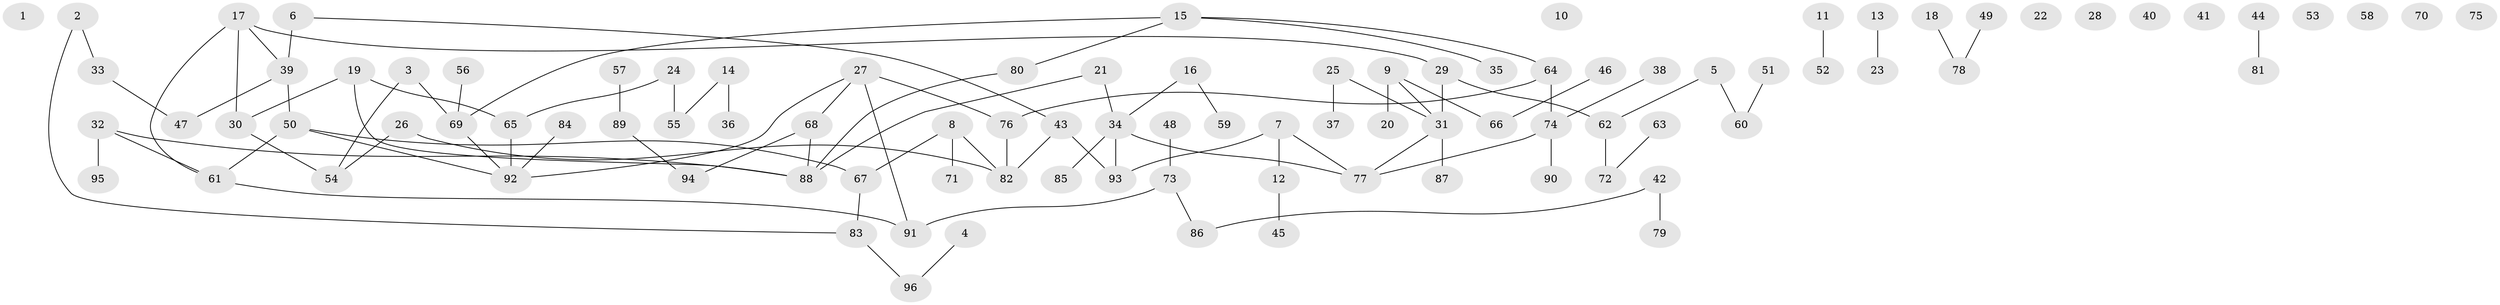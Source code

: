 // coarse degree distribution, {3: 0.24444444444444444, 1: 0.3333333333333333, 5: 0.06666666666666667, 4: 0.1111111111111111, 2: 0.2, 9: 0.022222222222222223, 6: 0.022222222222222223}
// Generated by graph-tools (version 1.1) at 2025/48/03/04/25 22:48:30]
// undirected, 96 vertices, 97 edges
graph export_dot {
  node [color=gray90,style=filled];
  1;
  2;
  3;
  4;
  5;
  6;
  7;
  8;
  9;
  10;
  11;
  12;
  13;
  14;
  15;
  16;
  17;
  18;
  19;
  20;
  21;
  22;
  23;
  24;
  25;
  26;
  27;
  28;
  29;
  30;
  31;
  32;
  33;
  34;
  35;
  36;
  37;
  38;
  39;
  40;
  41;
  42;
  43;
  44;
  45;
  46;
  47;
  48;
  49;
  50;
  51;
  52;
  53;
  54;
  55;
  56;
  57;
  58;
  59;
  60;
  61;
  62;
  63;
  64;
  65;
  66;
  67;
  68;
  69;
  70;
  71;
  72;
  73;
  74;
  75;
  76;
  77;
  78;
  79;
  80;
  81;
  82;
  83;
  84;
  85;
  86;
  87;
  88;
  89;
  90;
  91;
  92;
  93;
  94;
  95;
  96;
  2 -- 33;
  2 -- 83;
  3 -- 54;
  3 -- 69;
  4 -- 96;
  5 -- 60;
  5 -- 62;
  6 -- 39;
  6 -- 43;
  7 -- 12;
  7 -- 77;
  7 -- 93;
  8 -- 67;
  8 -- 71;
  8 -- 82;
  9 -- 20;
  9 -- 31;
  9 -- 66;
  11 -- 52;
  12 -- 45;
  13 -- 23;
  14 -- 36;
  14 -- 55;
  15 -- 35;
  15 -- 64;
  15 -- 69;
  15 -- 80;
  16 -- 34;
  16 -- 59;
  17 -- 29;
  17 -- 30;
  17 -- 39;
  17 -- 61;
  18 -- 78;
  19 -- 30;
  19 -- 65;
  19 -- 88;
  21 -- 34;
  21 -- 88;
  24 -- 55;
  24 -- 65;
  25 -- 31;
  25 -- 37;
  26 -- 54;
  26 -- 82;
  27 -- 68;
  27 -- 76;
  27 -- 91;
  27 -- 92;
  29 -- 31;
  29 -- 62;
  30 -- 54;
  31 -- 77;
  31 -- 87;
  32 -- 61;
  32 -- 88;
  32 -- 95;
  33 -- 47;
  34 -- 77;
  34 -- 85;
  34 -- 93;
  38 -- 74;
  39 -- 47;
  39 -- 50;
  42 -- 79;
  42 -- 86;
  43 -- 82;
  43 -- 93;
  44 -- 81;
  46 -- 66;
  48 -- 73;
  49 -- 78;
  50 -- 61;
  50 -- 67;
  50 -- 92;
  51 -- 60;
  56 -- 69;
  57 -- 89;
  61 -- 91;
  62 -- 72;
  63 -- 72;
  64 -- 74;
  64 -- 76;
  65 -- 92;
  67 -- 83;
  68 -- 88;
  68 -- 94;
  69 -- 92;
  73 -- 86;
  73 -- 91;
  74 -- 77;
  74 -- 90;
  76 -- 82;
  80 -- 88;
  83 -- 96;
  84 -- 92;
  89 -- 94;
}
